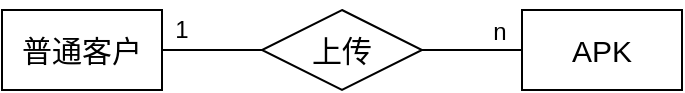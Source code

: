 <mxfile version="24.0.1" type="github">
  <diagram name="第 1 页" id="WgCBJ3CbeENlblQUNnHD">
    <mxGraphModel dx="1050" dy="574" grid="1" gridSize="10" guides="1" tooltips="1" connect="1" arrows="1" fold="1" page="1" pageScale="1" pageWidth="827" pageHeight="1169" math="0" shadow="0">
      <root>
        <mxCell id="0" />
        <mxCell id="1" parent="0" />
        <mxCell id="BGu2Se2h_cnL7VPhvoZh-4" style="edgeStyle=orthogonalEdgeStyle;rounded=0;orthogonalLoop=1;jettySize=auto;html=1;exitX=1;exitY=0.5;exitDx=0;exitDy=0;entryX=0;entryY=0.5;entryDx=0;entryDy=0;endArrow=none;endFill=0;" edge="1" parent="1" source="BGu2Se2h_cnL7VPhvoZh-1" target="BGu2Se2h_cnL7VPhvoZh-3">
          <mxGeometry relative="1" as="geometry" />
        </mxCell>
        <mxCell id="BGu2Se2h_cnL7VPhvoZh-1" value="&lt;font style=&quot;font-size: 15px;&quot;&gt;普通客户&lt;/font&gt;" style="rounded=0;whiteSpace=wrap;html=1;" vertex="1" parent="1">
          <mxGeometry x="190" y="180" width="80" height="40" as="geometry" />
        </mxCell>
        <mxCell id="BGu2Se2h_cnL7VPhvoZh-2" value="&lt;font style=&quot;font-size: 15px;&quot;&gt;APK&lt;/font&gt;" style="rounded=0;whiteSpace=wrap;html=1;" vertex="1" parent="1">
          <mxGeometry x="450" y="180" width="80" height="40" as="geometry" />
        </mxCell>
        <mxCell id="BGu2Se2h_cnL7VPhvoZh-5" style="edgeStyle=orthogonalEdgeStyle;rounded=0;orthogonalLoop=1;jettySize=auto;html=1;exitX=1;exitY=0.5;exitDx=0;exitDy=0;entryX=0;entryY=0.5;entryDx=0;entryDy=0;endArrow=none;endFill=0;" edge="1" parent="1" source="BGu2Se2h_cnL7VPhvoZh-3" target="BGu2Se2h_cnL7VPhvoZh-2">
          <mxGeometry relative="1" as="geometry" />
        </mxCell>
        <mxCell id="BGu2Se2h_cnL7VPhvoZh-3" value="&lt;font style=&quot;font-size: 15px;&quot;&gt;上传&lt;/font&gt;" style="rhombus;whiteSpace=wrap;html=1;" vertex="1" parent="1">
          <mxGeometry x="320" y="180" width="80" height="40" as="geometry" />
        </mxCell>
        <mxCell id="BGu2Se2h_cnL7VPhvoZh-6" value="1" style="text;html=1;align=center;verticalAlign=middle;whiteSpace=wrap;rounded=0;" vertex="1" parent="1">
          <mxGeometry x="250" y="175" width="60" height="30" as="geometry" />
        </mxCell>
        <mxCell id="BGu2Se2h_cnL7VPhvoZh-7" value="n" style="text;html=1;align=center;verticalAlign=middle;whiteSpace=wrap;rounded=0;" vertex="1" parent="1">
          <mxGeometry x="409" y="176" width="60" height="30" as="geometry" />
        </mxCell>
      </root>
    </mxGraphModel>
  </diagram>
</mxfile>
